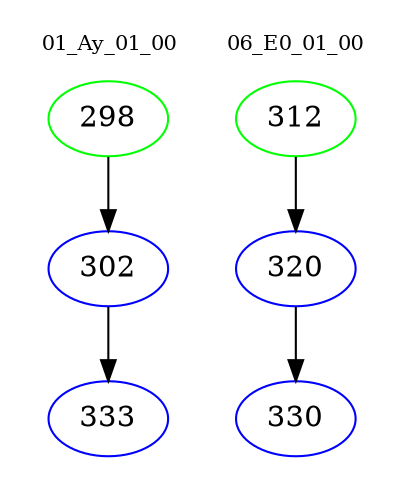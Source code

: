 digraph{
subgraph cluster_0 {
color = white
label = "01_Ay_01_00";
fontsize=10;
T0_298 [label="298", color="green"]
T0_298 -> T0_302 [color="black"]
T0_302 [label="302", color="blue"]
T0_302 -> T0_333 [color="black"]
T0_333 [label="333", color="blue"]
}
subgraph cluster_1 {
color = white
label = "06_E0_01_00";
fontsize=10;
T1_312 [label="312", color="green"]
T1_312 -> T1_320 [color="black"]
T1_320 [label="320", color="blue"]
T1_320 -> T1_330 [color="black"]
T1_330 [label="330", color="blue"]
}
}
